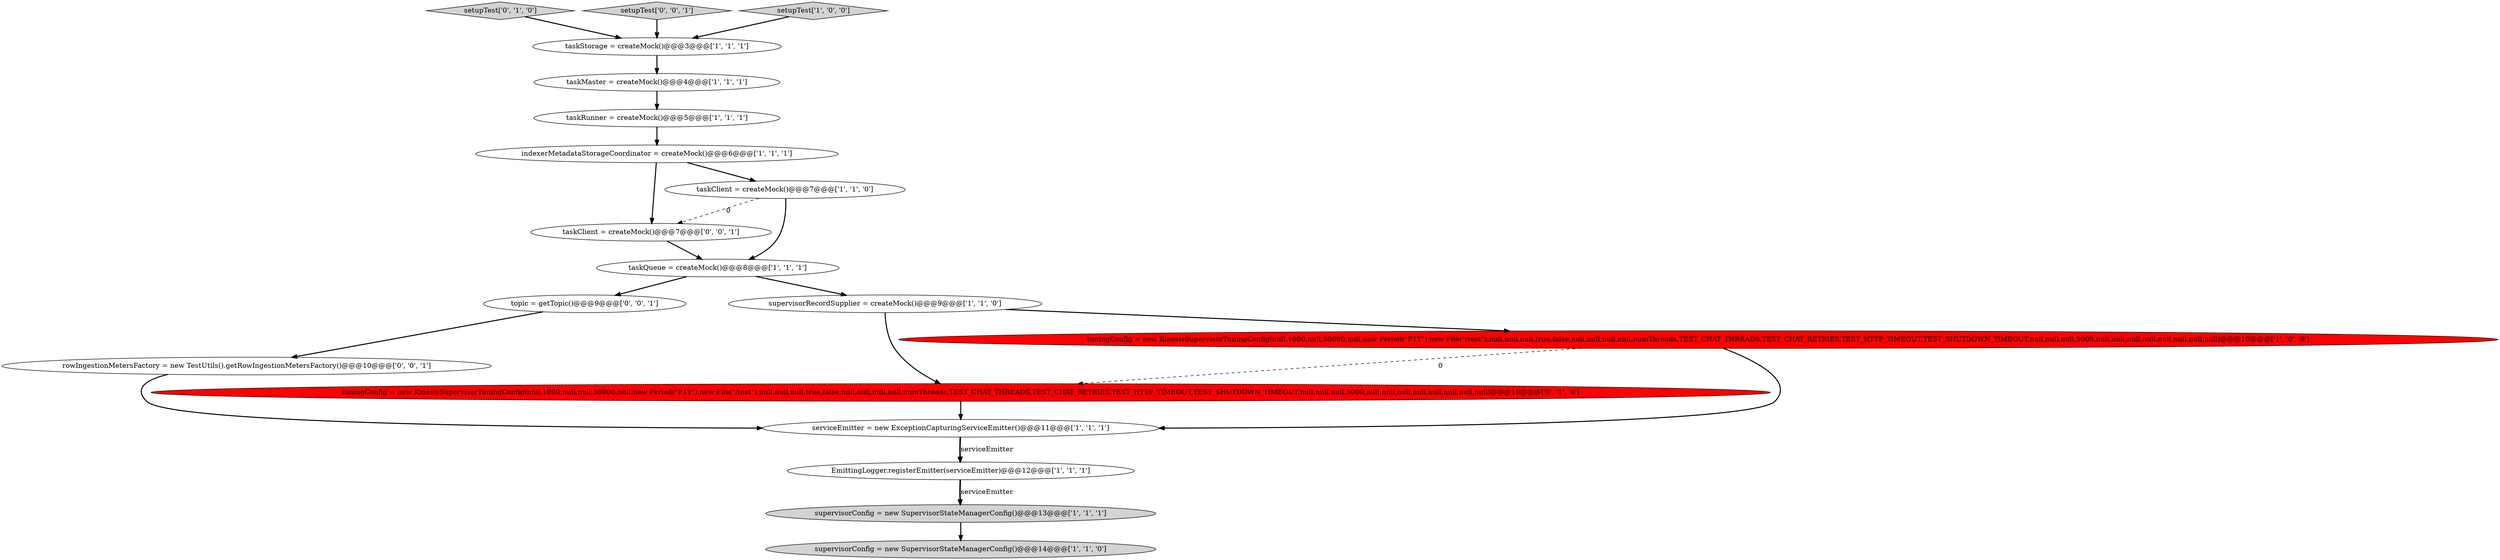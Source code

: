 digraph {
16 [style = filled, label = "taskClient = createMock()@@@7@@@['0', '0', '1']", fillcolor = white, shape = ellipse image = "AAA0AAABBB3BBB"];
18 [style = filled, label = "topic = getTopic()@@@9@@@['0', '0', '1']", fillcolor = white, shape = ellipse image = "AAA0AAABBB3BBB"];
17 [style = filled, label = "rowIngestionMetersFactory = new TestUtils().getRowIngestionMetersFactory()@@@10@@@['0', '0', '1']", fillcolor = white, shape = ellipse image = "AAA0AAABBB3BBB"];
5 [style = filled, label = "supervisorConfig = new SupervisorStateManagerConfig()@@@14@@@['1', '1', '0']", fillcolor = lightgray, shape = ellipse image = "AAA0AAABBB1BBB"];
8 [style = filled, label = "supervisorConfig = new SupervisorStateManagerConfig()@@@13@@@['1', '1', '1']", fillcolor = lightgray, shape = ellipse image = "AAA0AAABBB1BBB"];
6 [style = filled, label = "indexerMetadataStorageCoordinator = createMock()@@@6@@@['1', '1', '1']", fillcolor = white, shape = ellipse image = "AAA0AAABBB1BBB"];
9 [style = filled, label = "EmittingLogger.registerEmitter(serviceEmitter)@@@12@@@['1', '1', '1']", fillcolor = white, shape = ellipse image = "AAA0AAABBB1BBB"];
1 [style = filled, label = "taskQueue = createMock()@@@8@@@['1', '1', '1']", fillcolor = white, shape = ellipse image = "AAA0AAABBB1BBB"];
2 [style = filled, label = "serviceEmitter = new ExceptionCapturingServiceEmitter()@@@11@@@['1', '1', '1']", fillcolor = white, shape = ellipse image = "AAA0AAABBB1BBB"];
11 [style = filled, label = "taskRunner = createMock()@@@5@@@['1', '1', '1']", fillcolor = white, shape = ellipse image = "AAA0AAABBB1BBB"];
12 [style = filled, label = "taskStorage = createMock()@@@3@@@['1', '1', '1']", fillcolor = white, shape = ellipse image = "AAA0AAABBB1BBB"];
13 [style = filled, label = "tuningConfig = new KinesisSupervisorTuningConfig(null,1000,null,null,50000,null,new Period(\"P1Y\"),new File(\"/test\"),null,null,null,true,false,null,null,null,null,numThreads,TEST_CHAT_THREADS,TEST_CHAT_RETRIES,TEST_HTTP_TIMEOUT,TEST_SHUTDOWN_TIMEOUT,null,null,null,5000,null,null,null,null,null,null,null,null)@@@10@@@['0', '1', '0']", fillcolor = red, shape = ellipse image = "AAA1AAABBB2BBB"];
3 [style = filled, label = "taskClient = createMock()@@@7@@@['1', '1', '0']", fillcolor = white, shape = ellipse image = "AAA0AAABBB1BBB"];
4 [style = filled, label = "supervisorRecordSupplier = createMock()@@@9@@@['1', '1', '0']", fillcolor = white, shape = ellipse image = "AAA0AAABBB1BBB"];
14 [style = filled, label = "setupTest['0', '1', '0']", fillcolor = lightgray, shape = diamond image = "AAA0AAABBB2BBB"];
15 [style = filled, label = "setupTest['0', '0', '1']", fillcolor = lightgray, shape = diamond image = "AAA0AAABBB3BBB"];
0 [style = filled, label = "setupTest['1', '0', '0']", fillcolor = lightgray, shape = diamond image = "AAA0AAABBB1BBB"];
7 [style = filled, label = "tuningConfig = new KinesisSupervisorTuningConfig(null,1000,null,50000,null,new Period(\"P1Y\"),new File(\"/test\"),null,null,null,true,false,null,null,null,null,numThreads,TEST_CHAT_THREADS,TEST_CHAT_RETRIES,TEST_HTTP_TIMEOUT,TEST_SHUTDOWN_TIMEOUT,null,null,null,5000,null,null,null,null,null,null,null,null)@@@10@@@['1', '0', '0']", fillcolor = red, shape = ellipse image = "AAA1AAABBB1BBB"];
10 [style = filled, label = "taskMaster = createMock()@@@4@@@['1', '1', '1']", fillcolor = white, shape = ellipse image = "AAA0AAABBB1BBB"];
6->3 [style = bold, label=""];
1->4 [style = bold, label=""];
3->1 [style = bold, label=""];
0->12 [style = bold, label=""];
11->6 [style = bold, label=""];
4->13 [style = bold, label=""];
18->17 [style = bold, label=""];
1->18 [style = bold, label=""];
2->9 [style = bold, label=""];
9->8 [style = bold, label=""];
4->7 [style = bold, label=""];
12->10 [style = bold, label=""];
8->5 [style = bold, label=""];
17->2 [style = bold, label=""];
16->1 [style = bold, label=""];
2->9 [style = solid, label="serviceEmitter"];
6->16 [style = bold, label=""];
7->2 [style = bold, label=""];
14->12 [style = bold, label=""];
7->13 [style = dashed, label="0"];
15->12 [style = bold, label=""];
9->8 [style = solid, label="serviceEmitter"];
3->16 [style = dashed, label="0"];
13->2 [style = bold, label=""];
10->11 [style = bold, label=""];
}
